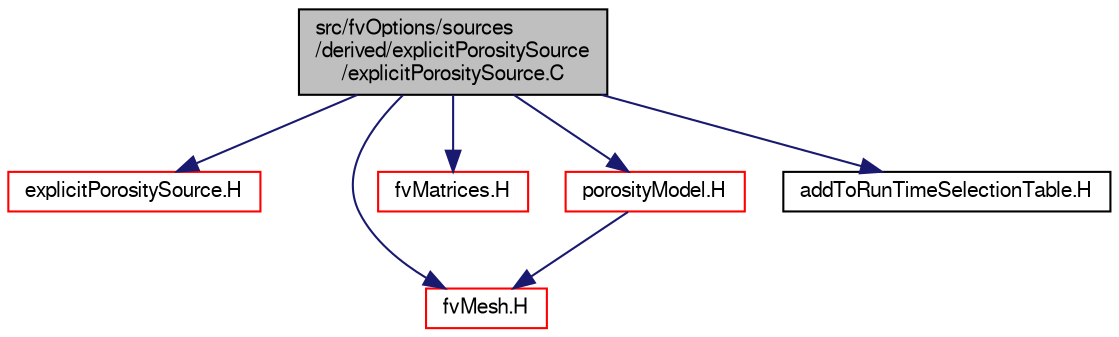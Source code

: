 digraph "src/fvOptions/sources/derived/explicitPorositySource/explicitPorositySource.C"
{
  bgcolor="transparent";
  edge [fontname="FreeSans",fontsize="10",labelfontname="FreeSans",labelfontsize="10"];
  node [fontname="FreeSans",fontsize="10",shape=record];
  Node0 [label="src/fvOptions/sources\l/derived/explicitPorositySource\l/explicitPorositySource.C",height=0.2,width=0.4,color="black", fillcolor="grey75", style="filled", fontcolor="black"];
  Node0 -> Node1 [color="midnightblue",fontsize="10",style="solid",fontname="FreeSans"];
  Node1 [label="explicitPorositySource.H",height=0.2,width=0.4,color="red",URL="$a04655.html"];
  Node0 -> Node258 [color="midnightblue",fontsize="10",style="solid",fontname="FreeSans"];
  Node258 [label="fvMesh.H",height=0.2,width=0.4,color="red",URL="$a03533.html"];
  Node0 -> Node304 [color="midnightblue",fontsize="10",style="solid",fontname="FreeSans"];
  Node304 [label="fvMatrices.H",height=0.2,width=0.4,color="red",URL="$a03272.html",tooltip="A special matrix type and solver, designed for finite volume solutions of scalar equations. "];
  Node0 -> Node349 [color="midnightblue",fontsize="10",style="solid",fontname="FreeSans"];
  Node349 [label="porosityModel.H",height=0.2,width=0.4,color="red",URL="$a01304.html"];
  Node349 -> Node258 [color="midnightblue",fontsize="10",style="solid",fontname="FreeSans"];
  Node0 -> Node353 [color="midnightblue",fontsize="10",style="solid",fontname="FreeSans"];
  Node353 [label="addToRunTimeSelectionTable.H",height=0.2,width=0.4,color="black",URL="$a09263.html",tooltip="Macros for easy insertion into run-time selection tables. "];
}
